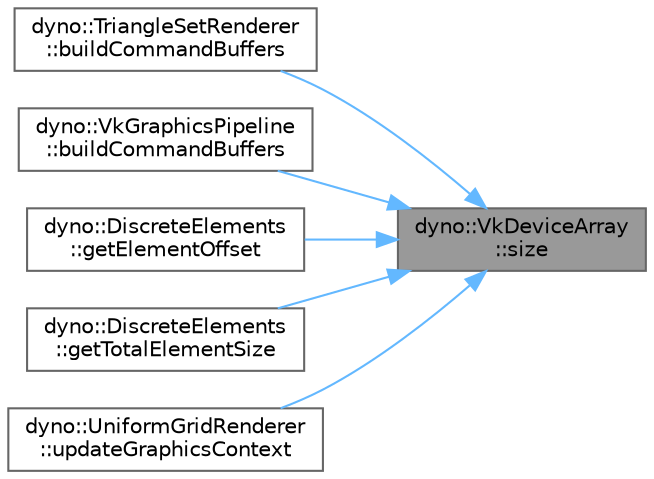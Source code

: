 digraph "dyno::VkDeviceArray::size"
{
 // LATEX_PDF_SIZE
  bgcolor="transparent";
  edge [fontname=Helvetica,fontsize=10,labelfontname=Helvetica,labelfontsize=10];
  node [fontname=Helvetica,fontsize=10,shape=box,height=0.2,width=0.4];
  rankdir="RL";
  Node1 [id="Node000001",label="dyno::VkDeviceArray\l::size",height=0.2,width=0.4,color="gray40", fillcolor="grey60", style="filled", fontcolor="black",tooltip=" "];
  Node1 -> Node2 [id="edge1_Node000001_Node000002",dir="back",color="steelblue1",style="solid",tooltip=" "];
  Node2 [id="Node000002",label="dyno::TriangleSetRenderer\l::buildCommandBuffers",height=0.2,width=0.4,color="grey40", fillcolor="white", style="filled",URL="$classdyno_1_1_triangle_set_renderer.html#a87afd4416039b6e170cf9a5909df2d23",tooltip=" "];
  Node1 -> Node3 [id="edge2_Node000001_Node000003",dir="back",color="steelblue1",style="solid",tooltip=" "];
  Node3 [id="Node000003",label="dyno::VkGraphicsPipeline\l::buildCommandBuffers",height=0.2,width=0.4,color="grey40", fillcolor="white", style="filled",URL="$classdyno_1_1_vk_graphics_pipeline.html#a33a616af1b626f593f5f22f2fdd1e85b",tooltip=" "];
  Node1 -> Node4 [id="edge3_Node000001_Node000004",dir="back",color="steelblue1",style="solid",tooltip=" "];
  Node4 [id="Node000004",label="dyno::DiscreteElements\l::getElementOffset",height=0.2,width=0.4,color="grey40", fillcolor="white", style="filled",URL="$classdyno_1_1_discrete_elements.html#a8075ae4e22a20bc9cbbe3c8d9ae978b3",tooltip=" "];
  Node1 -> Node5 [id="edge4_Node000001_Node000005",dir="back",color="steelblue1",style="solid",tooltip=" "];
  Node5 [id="Node000005",label="dyno::DiscreteElements\l::getTotalElementSize",height=0.2,width=0.4,color="grey40", fillcolor="white", style="filled",URL="$classdyno_1_1_discrete_elements.html#a2c8044b6434a0ad421de8a8918ff1d3c",tooltip=" "];
  Node1 -> Node6 [id="edge5_Node000001_Node000006",dir="back",color="steelblue1",style="solid",tooltip=" "];
  Node6 [id="Node000006",label="dyno::UniformGridRenderer\l::updateGraphicsContext",height=0.2,width=0.4,color="grey40", fillcolor="white", style="filled",URL="$classdyno_1_1_uniform_grid_renderer.html#a18bd67ade5a4dedcde4b1056eda9b9d3",tooltip=" "];
}
